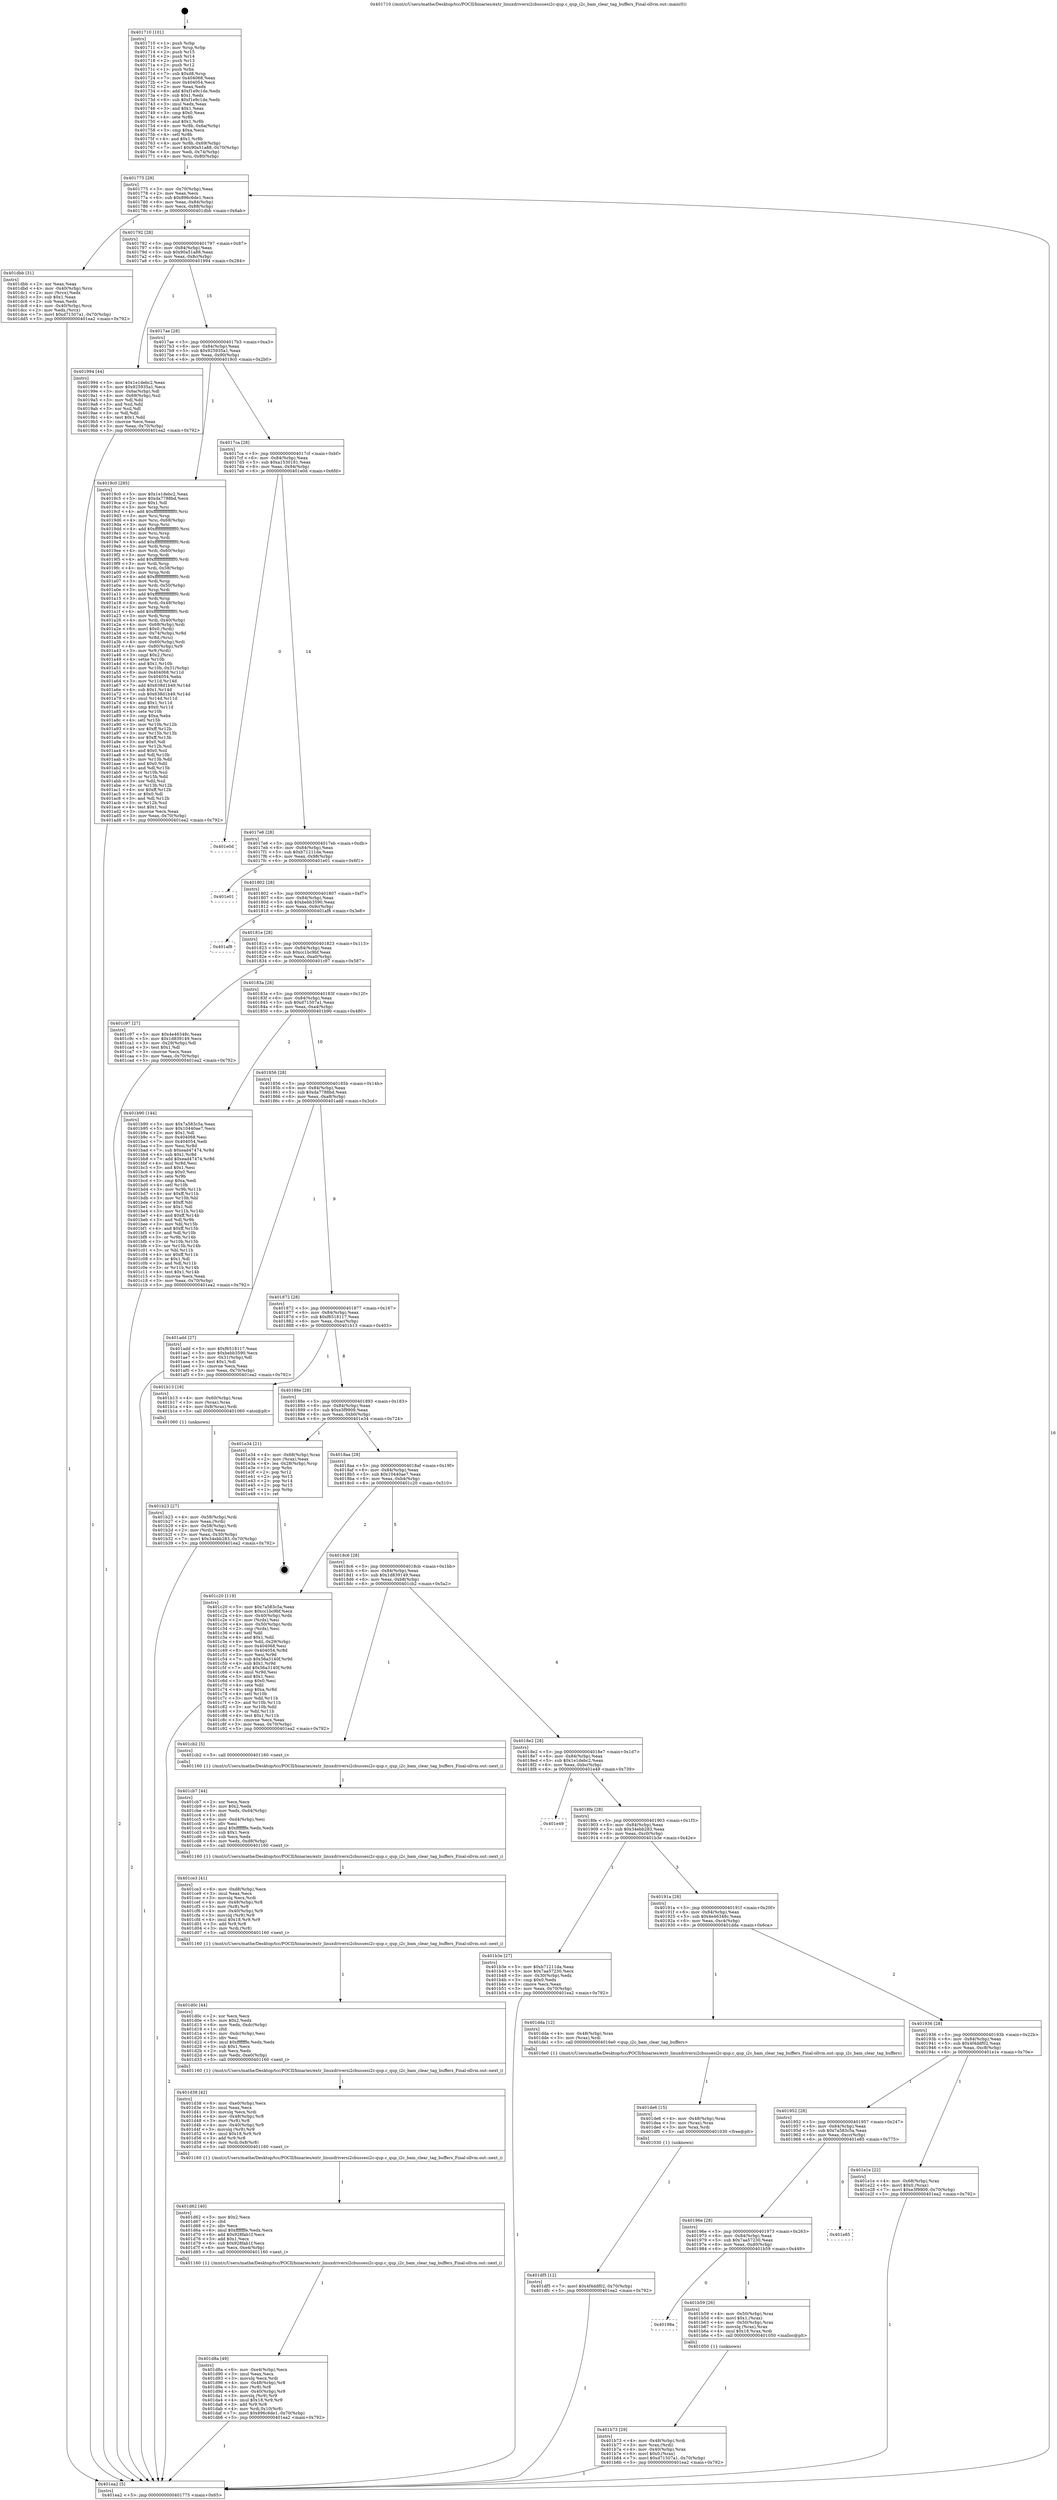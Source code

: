 digraph "0x401710" {
  label = "0x401710 (/mnt/c/Users/mathe/Desktop/tcc/POCII/binaries/extr_linuxdriversi2cbussesi2c-qup.c_qup_i2c_bam_clear_tag_buffers_Final-ollvm.out::main(0))"
  labelloc = "t"
  node[shape=record]

  Entry [label="",width=0.3,height=0.3,shape=circle,fillcolor=black,style=filled]
  "0x401775" [label="{
     0x401775 [29]\l
     | [instrs]\l
     &nbsp;&nbsp;0x401775 \<+3\>: mov -0x70(%rbp),%eax\l
     &nbsp;&nbsp;0x401778 \<+2\>: mov %eax,%ecx\l
     &nbsp;&nbsp;0x40177a \<+6\>: sub $0x896c6de1,%ecx\l
     &nbsp;&nbsp;0x401780 \<+6\>: mov %eax,-0x84(%rbp)\l
     &nbsp;&nbsp;0x401786 \<+6\>: mov %ecx,-0x88(%rbp)\l
     &nbsp;&nbsp;0x40178c \<+6\>: je 0000000000401dbb \<main+0x6ab\>\l
  }"]
  "0x401dbb" [label="{
     0x401dbb [31]\l
     | [instrs]\l
     &nbsp;&nbsp;0x401dbb \<+2\>: xor %eax,%eax\l
     &nbsp;&nbsp;0x401dbd \<+4\>: mov -0x40(%rbp),%rcx\l
     &nbsp;&nbsp;0x401dc1 \<+2\>: mov (%rcx),%edx\l
     &nbsp;&nbsp;0x401dc3 \<+3\>: sub $0x1,%eax\l
     &nbsp;&nbsp;0x401dc6 \<+2\>: sub %eax,%edx\l
     &nbsp;&nbsp;0x401dc8 \<+4\>: mov -0x40(%rbp),%rcx\l
     &nbsp;&nbsp;0x401dcc \<+2\>: mov %edx,(%rcx)\l
     &nbsp;&nbsp;0x401dce \<+7\>: movl $0xd71507a1,-0x70(%rbp)\l
     &nbsp;&nbsp;0x401dd5 \<+5\>: jmp 0000000000401ea2 \<main+0x792\>\l
  }"]
  "0x401792" [label="{
     0x401792 [28]\l
     | [instrs]\l
     &nbsp;&nbsp;0x401792 \<+5\>: jmp 0000000000401797 \<main+0x87\>\l
     &nbsp;&nbsp;0x401797 \<+6\>: mov -0x84(%rbp),%eax\l
     &nbsp;&nbsp;0x40179d \<+5\>: sub $0x90a51a88,%eax\l
     &nbsp;&nbsp;0x4017a2 \<+6\>: mov %eax,-0x8c(%rbp)\l
     &nbsp;&nbsp;0x4017a8 \<+6\>: je 0000000000401994 \<main+0x284\>\l
  }"]
  Exit [label="",width=0.3,height=0.3,shape=circle,fillcolor=black,style=filled,peripheries=2]
  "0x401994" [label="{
     0x401994 [44]\l
     | [instrs]\l
     &nbsp;&nbsp;0x401994 \<+5\>: mov $0x1e1debc2,%eax\l
     &nbsp;&nbsp;0x401999 \<+5\>: mov $0x925935a1,%ecx\l
     &nbsp;&nbsp;0x40199e \<+3\>: mov -0x6a(%rbp),%dl\l
     &nbsp;&nbsp;0x4019a1 \<+4\>: mov -0x69(%rbp),%sil\l
     &nbsp;&nbsp;0x4019a5 \<+3\>: mov %dl,%dil\l
     &nbsp;&nbsp;0x4019a8 \<+3\>: and %sil,%dil\l
     &nbsp;&nbsp;0x4019ab \<+3\>: xor %sil,%dl\l
     &nbsp;&nbsp;0x4019ae \<+3\>: or %dl,%dil\l
     &nbsp;&nbsp;0x4019b1 \<+4\>: test $0x1,%dil\l
     &nbsp;&nbsp;0x4019b5 \<+3\>: cmovne %ecx,%eax\l
     &nbsp;&nbsp;0x4019b8 \<+3\>: mov %eax,-0x70(%rbp)\l
     &nbsp;&nbsp;0x4019bb \<+5\>: jmp 0000000000401ea2 \<main+0x792\>\l
  }"]
  "0x4017ae" [label="{
     0x4017ae [28]\l
     | [instrs]\l
     &nbsp;&nbsp;0x4017ae \<+5\>: jmp 00000000004017b3 \<main+0xa3\>\l
     &nbsp;&nbsp;0x4017b3 \<+6\>: mov -0x84(%rbp),%eax\l
     &nbsp;&nbsp;0x4017b9 \<+5\>: sub $0x925935a1,%eax\l
     &nbsp;&nbsp;0x4017be \<+6\>: mov %eax,-0x90(%rbp)\l
     &nbsp;&nbsp;0x4017c4 \<+6\>: je 00000000004019c0 \<main+0x2b0\>\l
  }"]
  "0x401ea2" [label="{
     0x401ea2 [5]\l
     | [instrs]\l
     &nbsp;&nbsp;0x401ea2 \<+5\>: jmp 0000000000401775 \<main+0x65\>\l
  }"]
  "0x401710" [label="{
     0x401710 [101]\l
     | [instrs]\l
     &nbsp;&nbsp;0x401710 \<+1\>: push %rbp\l
     &nbsp;&nbsp;0x401711 \<+3\>: mov %rsp,%rbp\l
     &nbsp;&nbsp;0x401714 \<+2\>: push %r15\l
     &nbsp;&nbsp;0x401716 \<+2\>: push %r14\l
     &nbsp;&nbsp;0x401718 \<+2\>: push %r13\l
     &nbsp;&nbsp;0x40171a \<+2\>: push %r12\l
     &nbsp;&nbsp;0x40171c \<+1\>: push %rbx\l
     &nbsp;&nbsp;0x40171d \<+7\>: sub $0xd8,%rsp\l
     &nbsp;&nbsp;0x401724 \<+7\>: mov 0x404068,%eax\l
     &nbsp;&nbsp;0x40172b \<+7\>: mov 0x404054,%ecx\l
     &nbsp;&nbsp;0x401732 \<+2\>: mov %eax,%edx\l
     &nbsp;&nbsp;0x401734 \<+6\>: add $0xf1e9c1de,%edx\l
     &nbsp;&nbsp;0x40173a \<+3\>: sub $0x1,%edx\l
     &nbsp;&nbsp;0x40173d \<+6\>: sub $0xf1e9c1de,%edx\l
     &nbsp;&nbsp;0x401743 \<+3\>: imul %edx,%eax\l
     &nbsp;&nbsp;0x401746 \<+3\>: and $0x1,%eax\l
     &nbsp;&nbsp;0x401749 \<+3\>: cmp $0x0,%eax\l
     &nbsp;&nbsp;0x40174c \<+4\>: sete %r8b\l
     &nbsp;&nbsp;0x401750 \<+4\>: and $0x1,%r8b\l
     &nbsp;&nbsp;0x401754 \<+4\>: mov %r8b,-0x6a(%rbp)\l
     &nbsp;&nbsp;0x401758 \<+3\>: cmp $0xa,%ecx\l
     &nbsp;&nbsp;0x40175b \<+4\>: setl %r8b\l
     &nbsp;&nbsp;0x40175f \<+4\>: and $0x1,%r8b\l
     &nbsp;&nbsp;0x401763 \<+4\>: mov %r8b,-0x69(%rbp)\l
     &nbsp;&nbsp;0x401767 \<+7\>: movl $0x90a51a88,-0x70(%rbp)\l
     &nbsp;&nbsp;0x40176e \<+3\>: mov %edi,-0x74(%rbp)\l
     &nbsp;&nbsp;0x401771 \<+4\>: mov %rsi,-0x80(%rbp)\l
  }"]
  "0x401df5" [label="{
     0x401df5 [12]\l
     | [instrs]\l
     &nbsp;&nbsp;0x401df5 \<+7\>: movl $0x4f4ddf02,-0x70(%rbp)\l
     &nbsp;&nbsp;0x401dfc \<+5\>: jmp 0000000000401ea2 \<main+0x792\>\l
  }"]
  "0x4019c0" [label="{
     0x4019c0 [285]\l
     | [instrs]\l
     &nbsp;&nbsp;0x4019c0 \<+5\>: mov $0x1e1debc2,%eax\l
     &nbsp;&nbsp;0x4019c5 \<+5\>: mov $0xda7788bd,%ecx\l
     &nbsp;&nbsp;0x4019ca \<+2\>: mov $0x1,%dl\l
     &nbsp;&nbsp;0x4019cc \<+3\>: mov %rsp,%rsi\l
     &nbsp;&nbsp;0x4019cf \<+4\>: add $0xfffffffffffffff0,%rsi\l
     &nbsp;&nbsp;0x4019d3 \<+3\>: mov %rsi,%rsp\l
     &nbsp;&nbsp;0x4019d6 \<+4\>: mov %rsi,-0x68(%rbp)\l
     &nbsp;&nbsp;0x4019da \<+3\>: mov %rsp,%rsi\l
     &nbsp;&nbsp;0x4019dd \<+4\>: add $0xfffffffffffffff0,%rsi\l
     &nbsp;&nbsp;0x4019e1 \<+3\>: mov %rsi,%rsp\l
     &nbsp;&nbsp;0x4019e4 \<+3\>: mov %rsp,%rdi\l
     &nbsp;&nbsp;0x4019e7 \<+4\>: add $0xfffffffffffffff0,%rdi\l
     &nbsp;&nbsp;0x4019eb \<+3\>: mov %rdi,%rsp\l
     &nbsp;&nbsp;0x4019ee \<+4\>: mov %rdi,-0x60(%rbp)\l
     &nbsp;&nbsp;0x4019f2 \<+3\>: mov %rsp,%rdi\l
     &nbsp;&nbsp;0x4019f5 \<+4\>: add $0xfffffffffffffff0,%rdi\l
     &nbsp;&nbsp;0x4019f9 \<+3\>: mov %rdi,%rsp\l
     &nbsp;&nbsp;0x4019fc \<+4\>: mov %rdi,-0x58(%rbp)\l
     &nbsp;&nbsp;0x401a00 \<+3\>: mov %rsp,%rdi\l
     &nbsp;&nbsp;0x401a03 \<+4\>: add $0xfffffffffffffff0,%rdi\l
     &nbsp;&nbsp;0x401a07 \<+3\>: mov %rdi,%rsp\l
     &nbsp;&nbsp;0x401a0a \<+4\>: mov %rdi,-0x50(%rbp)\l
     &nbsp;&nbsp;0x401a0e \<+3\>: mov %rsp,%rdi\l
     &nbsp;&nbsp;0x401a11 \<+4\>: add $0xfffffffffffffff0,%rdi\l
     &nbsp;&nbsp;0x401a15 \<+3\>: mov %rdi,%rsp\l
     &nbsp;&nbsp;0x401a18 \<+4\>: mov %rdi,-0x48(%rbp)\l
     &nbsp;&nbsp;0x401a1c \<+3\>: mov %rsp,%rdi\l
     &nbsp;&nbsp;0x401a1f \<+4\>: add $0xfffffffffffffff0,%rdi\l
     &nbsp;&nbsp;0x401a23 \<+3\>: mov %rdi,%rsp\l
     &nbsp;&nbsp;0x401a26 \<+4\>: mov %rdi,-0x40(%rbp)\l
     &nbsp;&nbsp;0x401a2a \<+4\>: mov -0x68(%rbp),%rdi\l
     &nbsp;&nbsp;0x401a2e \<+6\>: movl $0x0,(%rdi)\l
     &nbsp;&nbsp;0x401a34 \<+4\>: mov -0x74(%rbp),%r8d\l
     &nbsp;&nbsp;0x401a38 \<+3\>: mov %r8d,(%rsi)\l
     &nbsp;&nbsp;0x401a3b \<+4\>: mov -0x60(%rbp),%rdi\l
     &nbsp;&nbsp;0x401a3f \<+4\>: mov -0x80(%rbp),%r9\l
     &nbsp;&nbsp;0x401a43 \<+3\>: mov %r9,(%rdi)\l
     &nbsp;&nbsp;0x401a46 \<+3\>: cmpl $0x2,(%rsi)\l
     &nbsp;&nbsp;0x401a49 \<+4\>: setne %r10b\l
     &nbsp;&nbsp;0x401a4d \<+4\>: and $0x1,%r10b\l
     &nbsp;&nbsp;0x401a51 \<+4\>: mov %r10b,-0x31(%rbp)\l
     &nbsp;&nbsp;0x401a55 \<+8\>: mov 0x404068,%r11d\l
     &nbsp;&nbsp;0x401a5d \<+7\>: mov 0x404054,%ebx\l
     &nbsp;&nbsp;0x401a64 \<+3\>: mov %r11d,%r14d\l
     &nbsp;&nbsp;0x401a67 \<+7\>: add $0x638d1b49,%r14d\l
     &nbsp;&nbsp;0x401a6e \<+4\>: sub $0x1,%r14d\l
     &nbsp;&nbsp;0x401a72 \<+7\>: sub $0x638d1b49,%r14d\l
     &nbsp;&nbsp;0x401a79 \<+4\>: imul %r14d,%r11d\l
     &nbsp;&nbsp;0x401a7d \<+4\>: and $0x1,%r11d\l
     &nbsp;&nbsp;0x401a81 \<+4\>: cmp $0x0,%r11d\l
     &nbsp;&nbsp;0x401a85 \<+4\>: sete %r10b\l
     &nbsp;&nbsp;0x401a89 \<+3\>: cmp $0xa,%ebx\l
     &nbsp;&nbsp;0x401a8c \<+4\>: setl %r15b\l
     &nbsp;&nbsp;0x401a90 \<+3\>: mov %r10b,%r12b\l
     &nbsp;&nbsp;0x401a93 \<+4\>: xor $0xff,%r12b\l
     &nbsp;&nbsp;0x401a97 \<+3\>: mov %r15b,%r13b\l
     &nbsp;&nbsp;0x401a9a \<+4\>: xor $0xff,%r13b\l
     &nbsp;&nbsp;0x401a9e \<+3\>: xor $0x0,%dl\l
     &nbsp;&nbsp;0x401aa1 \<+3\>: mov %r12b,%sil\l
     &nbsp;&nbsp;0x401aa4 \<+4\>: and $0x0,%sil\l
     &nbsp;&nbsp;0x401aa8 \<+3\>: and %dl,%r10b\l
     &nbsp;&nbsp;0x401aab \<+3\>: mov %r13b,%dil\l
     &nbsp;&nbsp;0x401aae \<+4\>: and $0x0,%dil\l
     &nbsp;&nbsp;0x401ab2 \<+3\>: and %dl,%r15b\l
     &nbsp;&nbsp;0x401ab5 \<+3\>: or %r10b,%sil\l
     &nbsp;&nbsp;0x401ab8 \<+3\>: or %r15b,%dil\l
     &nbsp;&nbsp;0x401abb \<+3\>: xor %dil,%sil\l
     &nbsp;&nbsp;0x401abe \<+3\>: or %r13b,%r12b\l
     &nbsp;&nbsp;0x401ac1 \<+4\>: xor $0xff,%r12b\l
     &nbsp;&nbsp;0x401ac5 \<+3\>: or $0x0,%dl\l
     &nbsp;&nbsp;0x401ac8 \<+3\>: and %dl,%r12b\l
     &nbsp;&nbsp;0x401acb \<+3\>: or %r12b,%sil\l
     &nbsp;&nbsp;0x401ace \<+4\>: test $0x1,%sil\l
     &nbsp;&nbsp;0x401ad2 \<+3\>: cmovne %ecx,%eax\l
     &nbsp;&nbsp;0x401ad5 \<+3\>: mov %eax,-0x70(%rbp)\l
     &nbsp;&nbsp;0x401ad8 \<+5\>: jmp 0000000000401ea2 \<main+0x792\>\l
  }"]
  "0x4017ca" [label="{
     0x4017ca [28]\l
     | [instrs]\l
     &nbsp;&nbsp;0x4017ca \<+5\>: jmp 00000000004017cf \<main+0xbf\>\l
     &nbsp;&nbsp;0x4017cf \<+6\>: mov -0x84(%rbp),%eax\l
     &nbsp;&nbsp;0x4017d5 \<+5\>: sub $0xa1530181,%eax\l
     &nbsp;&nbsp;0x4017da \<+6\>: mov %eax,-0x94(%rbp)\l
     &nbsp;&nbsp;0x4017e0 \<+6\>: je 0000000000401e0d \<main+0x6fd\>\l
  }"]
  "0x401de6" [label="{
     0x401de6 [15]\l
     | [instrs]\l
     &nbsp;&nbsp;0x401de6 \<+4\>: mov -0x48(%rbp),%rax\l
     &nbsp;&nbsp;0x401dea \<+3\>: mov (%rax),%rax\l
     &nbsp;&nbsp;0x401ded \<+3\>: mov %rax,%rdi\l
     &nbsp;&nbsp;0x401df0 \<+5\>: call 0000000000401030 \<free@plt\>\l
     | [calls]\l
     &nbsp;&nbsp;0x401030 \{1\} (unknown)\l
  }"]
  "0x401d8a" [label="{
     0x401d8a [49]\l
     | [instrs]\l
     &nbsp;&nbsp;0x401d8a \<+6\>: mov -0xe4(%rbp),%ecx\l
     &nbsp;&nbsp;0x401d90 \<+3\>: imul %eax,%ecx\l
     &nbsp;&nbsp;0x401d93 \<+3\>: movslq %ecx,%rdi\l
     &nbsp;&nbsp;0x401d96 \<+4\>: mov -0x48(%rbp),%r8\l
     &nbsp;&nbsp;0x401d9a \<+3\>: mov (%r8),%r8\l
     &nbsp;&nbsp;0x401d9d \<+4\>: mov -0x40(%rbp),%r9\l
     &nbsp;&nbsp;0x401da1 \<+3\>: movslq (%r9),%r9\l
     &nbsp;&nbsp;0x401da4 \<+4\>: imul $0x18,%r9,%r9\l
     &nbsp;&nbsp;0x401da8 \<+3\>: add %r9,%r8\l
     &nbsp;&nbsp;0x401dab \<+4\>: mov %rdi,0x10(%r8)\l
     &nbsp;&nbsp;0x401daf \<+7\>: movl $0x896c6de1,-0x70(%rbp)\l
     &nbsp;&nbsp;0x401db6 \<+5\>: jmp 0000000000401ea2 \<main+0x792\>\l
  }"]
  "0x401e0d" [label="{
     0x401e0d\l
  }", style=dashed]
  "0x4017e6" [label="{
     0x4017e6 [28]\l
     | [instrs]\l
     &nbsp;&nbsp;0x4017e6 \<+5\>: jmp 00000000004017eb \<main+0xdb\>\l
     &nbsp;&nbsp;0x4017eb \<+6\>: mov -0x84(%rbp),%eax\l
     &nbsp;&nbsp;0x4017f1 \<+5\>: sub $0xb71211da,%eax\l
     &nbsp;&nbsp;0x4017f6 \<+6\>: mov %eax,-0x98(%rbp)\l
     &nbsp;&nbsp;0x4017fc \<+6\>: je 0000000000401e01 \<main+0x6f1\>\l
  }"]
  "0x401d62" [label="{
     0x401d62 [40]\l
     | [instrs]\l
     &nbsp;&nbsp;0x401d62 \<+5\>: mov $0x2,%ecx\l
     &nbsp;&nbsp;0x401d67 \<+1\>: cltd\l
     &nbsp;&nbsp;0x401d68 \<+2\>: idiv %ecx\l
     &nbsp;&nbsp;0x401d6a \<+6\>: imul $0xfffffffe,%edx,%ecx\l
     &nbsp;&nbsp;0x401d70 \<+6\>: add $0x928fab1f,%ecx\l
     &nbsp;&nbsp;0x401d76 \<+3\>: add $0x1,%ecx\l
     &nbsp;&nbsp;0x401d79 \<+6\>: sub $0x928fab1f,%ecx\l
     &nbsp;&nbsp;0x401d7f \<+6\>: mov %ecx,-0xe4(%rbp)\l
     &nbsp;&nbsp;0x401d85 \<+5\>: call 0000000000401160 \<next_i\>\l
     | [calls]\l
     &nbsp;&nbsp;0x401160 \{1\} (/mnt/c/Users/mathe/Desktop/tcc/POCII/binaries/extr_linuxdriversi2cbussesi2c-qup.c_qup_i2c_bam_clear_tag_buffers_Final-ollvm.out::next_i)\l
  }"]
  "0x401e01" [label="{
     0x401e01\l
  }", style=dashed]
  "0x401802" [label="{
     0x401802 [28]\l
     | [instrs]\l
     &nbsp;&nbsp;0x401802 \<+5\>: jmp 0000000000401807 \<main+0xf7\>\l
     &nbsp;&nbsp;0x401807 \<+6\>: mov -0x84(%rbp),%eax\l
     &nbsp;&nbsp;0x40180d \<+5\>: sub $0xbebb3590,%eax\l
     &nbsp;&nbsp;0x401812 \<+6\>: mov %eax,-0x9c(%rbp)\l
     &nbsp;&nbsp;0x401818 \<+6\>: je 0000000000401af8 \<main+0x3e8\>\l
  }"]
  "0x401d38" [label="{
     0x401d38 [42]\l
     | [instrs]\l
     &nbsp;&nbsp;0x401d38 \<+6\>: mov -0xe0(%rbp),%ecx\l
     &nbsp;&nbsp;0x401d3e \<+3\>: imul %eax,%ecx\l
     &nbsp;&nbsp;0x401d41 \<+3\>: movslq %ecx,%rdi\l
     &nbsp;&nbsp;0x401d44 \<+4\>: mov -0x48(%rbp),%r8\l
     &nbsp;&nbsp;0x401d48 \<+3\>: mov (%r8),%r8\l
     &nbsp;&nbsp;0x401d4b \<+4\>: mov -0x40(%rbp),%r9\l
     &nbsp;&nbsp;0x401d4f \<+3\>: movslq (%r9),%r9\l
     &nbsp;&nbsp;0x401d52 \<+4\>: imul $0x18,%r9,%r9\l
     &nbsp;&nbsp;0x401d56 \<+3\>: add %r9,%r8\l
     &nbsp;&nbsp;0x401d59 \<+4\>: mov %rdi,0x8(%r8)\l
     &nbsp;&nbsp;0x401d5d \<+5\>: call 0000000000401160 \<next_i\>\l
     | [calls]\l
     &nbsp;&nbsp;0x401160 \{1\} (/mnt/c/Users/mathe/Desktop/tcc/POCII/binaries/extr_linuxdriversi2cbussesi2c-qup.c_qup_i2c_bam_clear_tag_buffers_Final-ollvm.out::next_i)\l
  }"]
  "0x401af8" [label="{
     0x401af8\l
  }", style=dashed]
  "0x40181e" [label="{
     0x40181e [28]\l
     | [instrs]\l
     &nbsp;&nbsp;0x40181e \<+5\>: jmp 0000000000401823 \<main+0x113\>\l
     &nbsp;&nbsp;0x401823 \<+6\>: mov -0x84(%rbp),%eax\l
     &nbsp;&nbsp;0x401829 \<+5\>: sub $0xcc1bc9bf,%eax\l
     &nbsp;&nbsp;0x40182e \<+6\>: mov %eax,-0xa0(%rbp)\l
     &nbsp;&nbsp;0x401834 \<+6\>: je 0000000000401c97 \<main+0x587\>\l
  }"]
  "0x401d0c" [label="{
     0x401d0c [44]\l
     | [instrs]\l
     &nbsp;&nbsp;0x401d0c \<+2\>: xor %ecx,%ecx\l
     &nbsp;&nbsp;0x401d0e \<+5\>: mov $0x2,%edx\l
     &nbsp;&nbsp;0x401d13 \<+6\>: mov %edx,-0xdc(%rbp)\l
     &nbsp;&nbsp;0x401d19 \<+1\>: cltd\l
     &nbsp;&nbsp;0x401d1a \<+6\>: mov -0xdc(%rbp),%esi\l
     &nbsp;&nbsp;0x401d20 \<+2\>: idiv %esi\l
     &nbsp;&nbsp;0x401d22 \<+6\>: imul $0xfffffffe,%edx,%edx\l
     &nbsp;&nbsp;0x401d28 \<+3\>: sub $0x1,%ecx\l
     &nbsp;&nbsp;0x401d2b \<+2\>: sub %ecx,%edx\l
     &nbsp;&nbsp;0x401d2d \<+6\>: mov %edx,-0xe0(%rbp)\l
     &nbsp;&nbsp;0x401d33 \<+5\>: call 0000000000401160 \<next_i\>\l
     | [calls]\l
     &nbsp;&nbsp;0x401160 \{1\} (/mnt/c/Users/mathe/Desktop/tcc/POCII/binaries/extr_linuxdriversi2cbussesi2c-qup.c_qup_i2c_bam_clear_tag_buffers_Final-ollvm.out::next_i)\l
  }"]
  "0x401c97" [label="{
     0x401c97 [27]\l
     | [instrs]\l
     &nbsp;&nbsp;0x401c97 \<+5\>: mov $0x4e46348c,%eax\l
     &nbsp;&nbsp;0x401c9c \<+5\>: mov $0x1d839149,%ecx\l
     &nbsp;&nbsp;0x401ca1 \<+3\>: mov -0x29(%rbp),%dl\l
     &nbsp;&nbsp;0x401ca4 \<+3\>: test $0x1,%dl\l
     &nbsp;&nbsp;0x401ca7 \<+3\>: cmovne %ecx,%eax\l
     &nbsp;&nbsp;0x401caa \<+3\>: mov %eax,-0x70(%rbp)\l
     &nbsp;&nbsp;0x401cad \<+5\>: jmp 0000000000401ea2 \<main+0x792\>\l
  }"]
  "0x40183a" [label="{
     0x40183a [28]\l
     | [instrs]\l
     &nbsp;&nbsp;0x40183a \<+5\>: jmp 000000000040183f \<main+0x12f\>\l
     &nbsp;&nbsp;0x40183f \<+6\>: mov -0x84(%rbp),%eax\l
     &nbsp;&nbsp;0x401845 \<+5\>: sub $0xd71507a1,%eax\l
     &nbsp;&nbsp;0x40184a \<+6\>: mov %eax,-0xa4(%rbp)\l
     &nbsp;&nbsp;0x401850 \<+6\>: je 0000000000401b90 \<main+0x480\>\l
  }"]
  "0x401ce3" [label="{
     0x401ce3 [41]\l
     | [instrs]\l
     &nbsp;&nbsp;0x401ce3 \<+6\>: mov -0xd8(%rbp),%ecx\l
     &nbsp;&nbsp;0x401ce9 \<+3\>: imul %eax,%ecx\l
     &nbsp;&nbsp;0x401cec \<+3\>: movslq %ecx,%rdi\l
     &nbsp;&nbsp;0x401cef \<+4\>: mov -0x48(%rbp),%r8\l
     &nbsp;&nbsp;0x401cf3 \<+3\>: mov (%r8),%r8\l
     &nbsp;&nbsp;0x401cf6 \<+4\>: mov -0x40(%rbp),%r9\l
     &nbsp;&nbsp;0x401cfa \<+3\>: movslq (%r9),%r9\l
     &nbsp;&nbsp;0x401cfd \<+4\>: imul $0x18,%r9,%r9\l
     &nbsp;&nbsp;0x401d01 \<+3\>: add %r9,%r8\l
     &nbsp;&nbsp;0x401d04 \<+3\>: mov %rdi,(%r8)\l
     &nbsp;&nbsp;0x401d07 \<+5\>: call 0000000000401160 \<next_i\>\l
     | [calls]\l
     &nbsp;&nbsp;0x401160 \{1\} (/mnt/c/Users/mathe/Desktop/tcc/POCII/binaries/extr_linuxdriversi2cbussesi2c-qup.c_qup_i2c_bam_clear_tag_buffers_Final-ollvm.out::next_i)\l
  }"]
  "0x401b90" [label="{
     0x401b90 [144]\l
     | [instrs]\l
     &nbsp;&nbsp;0x401b90 \<+5\>: mov $0x7a583c5a,%eax\l
     &nbsp;&nbsp;0x401b95 \<+5\>: mov $0x10440ae7,%ecx\l
     &nbsp;&nbsp;0x401b9a \<+2\>: mov $0x1,%dl\l
     &nbsp;&nbsp;0x401b9c \<+7\>: mov 0x404068,%esi\l
     &nbsp;&nbsp;0x401ba3 \<+7\>: mov 0x404054,%edi\l
     &nbsp;&nbsp;0x401baa \<+3\>: mov %esi,%r8d\l
     &nbsp;&nbsp;0x401bad \<+7\>: sub $0xead47474,%r8d\l
     &nbsp;&nbsp;0x401bb4 \<+4\>: sub $0x1,%r8d\l
     &nbsp;&nbsp;0x401bb8 \<+7\>: add $0xead47474,%r8d\l
     &nbsp;&nbsp;0x401bbf \<+4\>: imul %r8d,%esi\l
     &nbsp;&nbsp;0x401bc3 \<+3\>: and $0x1,%esi\l
     &nbsp;&nbsp;0x401bc6 \<+3\>: cmp $0x0,%esi\l
     &nbsp;&nbsp;0x401bc9 \<+4\>: sete %r9b\l
     &nbsp;&nbsp;0x401bcd \<+3\>: cmp $0xa,%edi\l
     &nbsp;&nbsp;0x401bd0 \<+4\>: setl %r10b\l
     &nbsp;&nbsp;0x401bd4 \<+3\>: mov %r9b,%r11b\l
     &nbsp;&nbsp;0x401bd7 \<+4\>: xor $0xff,%r11b\l
     &nbsp;&nbsp;0x401bdb \<+3\>: mov %r10b,%bl\l
     &nbsp;&nbsp;0x401bde \<+3\>: xor $0xff,%bl\l
     &nbsp;&nbsp;0x401be1 \<+3\>: xor $0x1,%dl\l
     &nbsp;&nbsp;0x401be4 \<+3\>: mov %r11b,%r14b\l
     &nbsp;&nbsp;0x401be7 \<+4\>: and $0xff,%r14b\l
     &nbsp;&nbsp;0x401beb \<+3\>: and %dl,%r9b\l
     &nbsp;&nbsp;0x401bee \<+3\>: mov %bl,%r15b\l
     &nbsp;&nbsp;0x401bf1 \<+4\>: and $0xff,%r15b\l
     &nbsp;&nbsp;0x401bf5 \<+3\>: and %dl,%r10b\l
     &nbsp;&nbsp;0x401bf8 \<+3\>: or %r9b,%r14b\l
     &nbsp;&nbsp;0x401bfb \<+3\>: or %r10b,%r15b\l
     &nbsp;&nbsp;0x401bfe \<+3\>: xor %r15b,%r14b\l
     &nbsp;&nbsp;0x401c01 \<+3\>: or %bl,%r11b\l
     &nbsp;&nbsp;0x401c04 \<+4\>: xor $0xff,%r11b\l
     &nbsp;&nbsp;0x401c08 \<+3\>: or $0x1,%dl\l
     &nbsp;&nbsp;0x401c0b \<+3\>: and %dl,%r11b\l
     &nbsp;&nbsp;0x401c0e \<+3\>: or %r11b,%r14b\l
     &nbsp;&nbsp;0x401c11 \<+4\>: test $0x1,%r14b\l
     &nbsp;&nbsp;0x401c15 \<+3\>: cmovne %ecx,%eax\l
     &nbsp;&nbsp;0x401c18 \<+3\>: mov %eax,-0x70(%rbp)\l
     &nbsp;&nbsp;0x401c1b \<+5\>: jmp 0000000000401ea2 \<main+0x792\>\l
  }"]
  "0x401856" [label="{
     0x401856 [28]\l
     | [instrs]\l
     &nbsp;&nbsp;0x401856 \<+5\>: jmp 000000000040185b \<main+0x14b\>\l
     &nbsp;&nbsp;0x40185b \<+6\>: mov -0x84(%rbp),%eax\l
     &nbsp;&nbsp;0x401861 \<+5\>: sub $0xda7788bd,%eax\l
     &nbsp;&nbsp;0x401866 \<+6\>: mov %eax,-0xa8(%rbp)\l
     &nbsp;&nbsp;0x40186c \<+6\>: je 0000000000401add \<main+0x3cd\>\l
  }"]
  "0x401cb7" [label="{
     0x401cb7 [44]\l
     | [instrs]\l
     &nbsp;&nbsp;0x401cb7 \<+2\>: xor %ecx,%ecx\l
     &nbsp;&nbsp;0x401cb9 \<+5\>: mov $0x2,%edx\l
     &nbsp;&nbsp;0x401cbe \<+6\>: mov %edx,-0xd4(%rbp)\l
     &nbsp;&nbsp;0x401cc4 \<+1\>: cltd\l
     &nbsp;&nbsp;0x401cc5 \<+6\>: mov -0xd4(%rbp),%esi\l
     &nbsp;&nbsp;0x401ccb \<+2\>: idiv %esi\l
     &nbsp;&nbsp;0x401ccd \<+6\>: imul $0xfffffffe,%edx,%edx\l
     &nbsp;&nbsp;0x401cd3 \<+3\>: sub $0x1,%ecx\l
     &nbsp;&nbsp;0x401cd6 \<+2\>: sub %ecx,%edx\l
     &nbsp;&nbsp;0x401cd8 \<+6\>: mov %edx,-0xd8(%rbp)\l
     &nbsp;&nbsp;0x401cde \<+5\>: call 0000000000401160 \<next_i\>\l
     | [calls]\l
     &nbsp;&nbsp;0x401160 \{1\} (/mnt/c/Users/mathe/Desktop/tcc/POCII/binaries/extr_linuxdriversi2cbussesi2c-qup.c_qup_i2c_bam_clear_tag_buffers_Final-ollvm.out::next_i)\l
  }"]
  "0x401add" [label="{
     0x401add [27]\l
     | [instrs]\l
     &nbsp;&nbsp;0x401add \<+5\>: mov $0xf6518117,%eax\l
     &nbsp;&nbsp;0x401ae2 \<+5\>: mov $0xbebb3590,%ecx\l
     &nbsp;&nbsp;0x401ae7 \<+3\>: mov -0x31(%rbp),%dl\l
     &nbsp;&nbsp;0x401aea \<+3\>: test $0x1,%dl\l
     &nbsp;&nbsp;0x401aed \<+3\>: cmovne %ecx,%eax\l
     &nbsp;&nbsp;0x401af0 \<+3\>: mov %eax,-0x70(%rbp)\l
     &nbsp;&nbsp;0x401af3 \<+5\>: jmp 0000000000401ea2 \<main+0x792\>\l
  }"]
  "0x401872" [label="{
     0x401872 [28]\l
     | [instrs]\l
     &nbsp;&nbsp;0x401872 \<+5\>: jmp 0000000000401877 \<main+0x167\>\l
     &nbsp;&nbsp;0x401877 \<+6\>: mov -0x84(%rbp),%eax\l
     &nbsp;&nbsp;0x40187d \<+5\>: sub $0xf6518117,%eax\l
     &nbsp;&nbsp;0x401882 \<+6\>: mov %eax,-0xac(%rbp)\l
     &nbsp;&nbsp;0x401888 \<+6\>: je 0000000000401b13 \<main+0x403\>\l
  }"]
  "0x401b73" [label="{
     0x401b73 [29]\l
     | [instrs]\l
     &nbsp;&nbsp;0x401b73 \<+4\>: mov -0x48(%rbp),%rdi\l
     &nbsp;&nbsp;0x401b77 \<+3\>: mov %rax,(%rdi)\l
     &nbsp;&nbsp;0x401b7a \<+4\>: mov -0x40(%rbp),%rax\l
     &nbsp;&nbsp;0x401b7e \<+6\>: movl $0x0,(%rax)\l
     &nbsp;&nbsp;0x401b84 \<+7\>: movl $0xd71507a1,-0x70(%rbp)\l
     &nbsp;&nbsp;0x401b8b \<+5\>: jmp 0000000000401ea2 \<main+0x792\>\l
  }"]
  "0x401b13" [label="{
     0x401b13 [16]\l
     | [instrs]\l
     &nbsp;&nbsp;0x401b13 \<+4\>: mov -0x60(%rbp),%rax\l
     &nbsp;&nbsp;0x401b17 \<+3\>: mov (%rax),%rax\l
     &nbsp;&nbsp;0x401b1a \<+4\>: mov 0x8(%rax),%rdi\l
     &nbsp;&nbsp;0x401b1e \<+5\>: call 0000000000401060 \<atoi@plt\>\l
     | [calls]\l
     &nbsp;&nbsp;0x401060 \{1\} (unknown)\l
  }"]
  "0x40188e" [label="{
     0x40188e [28]\l
     | [instrs]\l
     &nbsp;&nbsp;0x40188e \<+5\>: jmp 0000000000401893 \<main+0x183\>\l
     &nbsp;&nbsp;0x401893 \<+6\>: mov -0x84(%rbp),%eax\l
     &nbsp;&nbsp;0x401899 \<+5\>: sub $0xe3f9909,%eax\l
     &nbsp;&nbsp;0x40189e \<+6\>: mov %eax,-0xb0(%rbp)\l
     &nbsp;&nbsp;0x4018a4 \<+6\>: je 0000000000401e34 \<main+0x724\>\l
  }"]
  "0x401b23" [label="{
     0x401b23 [27]\l
     | [instrs]\l
     &nbsp;&nbsp;0x401b23 \<+4\>: mov -0x58(%rbp),%rdi\l
     &nbsp;&nbsp;0x401b27 \<+2\>: mov %eax,(%rdi)\l
     &nbsp;&nbsp;0x401b29 \<+4\>: mov -0x58(%rbp),%rdi\l
     &nbsp;&nbsp;0x401b2d \<+2\>: mov (%rdi),%eax\l
     &nbsp;&nbsp;0x401b2f \<+3\>: mov %eax,-0x30(%rbp)\l
     &nbsp;&nbsp;0x401b32 \<+7\>: movl $0x34ebb283,-0x70(%rbp)\l
     &nbsp;&nbsp;0x401b39 \<+5\>: jmp 0000000000401ea2 \<main+0x792\>\l
  }"]
  "0x40198a" [label="{
     0x40198a\l
  }", style=dashed]
  "0x401e34" [label="{
     0x401e34 [21]\l
     | [instrs]\l
     &nbsp;&nbsp;0x401e34 \<+4\>: mov -0x68(%rbp),%rax\l
     &nbsp;&nbsp;0x401e38 \<+2\>: mov (%rax),%eax\l
     &nbsp;&nbsp;0x401e3a \<+4\>: lea -0x28(%rbp),%rsp\l
     &nbsp;&nbsp;0x401e3e \<+1\>: pop %rbx\l
     &nbsp;&nbsp;0x401e3f \<+2\>: pop %r12\l
     &nbsp;&nbsp;0x401e41 \<+2\>: pop %r13\l
     &nbsp;&nbsp;0x401e43 \<+2\>: pop %r14\l
     &nbsp;&nbsp;0x401e45 \<+2\>: pop %r15\l
     &nbsp;&nbsp;0x401e47 \<+1\>: pop %rbp\l
     &nbsp;&nbsp;0x401e48 \<+1\>: ret\l
  }"]
  "0x4018aa" [label="{
     0x4018aa [28]\l
     | [instrs]\l
     &nbsp;&nbsp;0x4018aa \<+5\>: jmp 00000000004018af \<main+0x19f\>\l
     &nbsp;&nbsp;0x4018af \<+6\>: mov -0x84(%rbp),%eax\l
     &nbsp;&nbsp;0x4018b5 \<+5\>: sub $0x10440ae7,%eax\l
     &nbsp;&nbsp;0x4018ba \<+6\>: mov %eax,-0xb4(%rbp)\l
     &nbsp;&nbsp;0x4018c0 \<+6\>: je 0000000000401c20 \<main+0x510\>\l
  }"]
  "0x401b59" [label="{
     0x401b59 [26]\l
     | [instrs]\l
     &nbsp;&nbsp;0x401b59 \<+4\>: mov -0x50(%rbp),%rax\l
     &nbsp;&nbsp;0x401b5d \<+6\>: movl $0x1,(%rax)\l
     &nbsp;&nbsp;0x401b63 \<+4\>: mov -0x50(%rbp),%rax\l
     &nbsp;&nbsp;0x401b67 \<+3\>: movslq (%rax),%rax\l
     &nbsp;&nbsp;0x401b6a \<+4\>: imul $0x18,%rax,%rdi\l
     &nbsp;&nbsp;0x401b6e \<+5\>: call 0000000000401050 \<malloc@plt\>\l
     | [calls]\l
     &nbsp;&nbsp;0x401050 \{1\} (unknown)\l
  }"]
  "0x401c20" [label="{
     0x401c20 [119]\l
     | [instrs]\l
     &nbsp;&nbsp;0x401c20 \<+5\>: mov $0x7a583c5a,%eax\l
     &nbsp;&nbsp;0x401c25 \<+5\>: mov $0xcc1bc9bf,%ecx\l
     &nbsp;&nbsp;0x401c2a \<+4\>: mov -0x40(%rbp),%rdx\l
     &nbsp;&nbsp;0x401c2e \<+2\>: mov (%rdx),%esi\l
     &nbsp;&nbsp;0x401c30 \<+4\>: mov -0x50(%rbp),%rdx\l
     &nbsp;&nbsp;0x401c34 \<+2\>: cmp (%rdx),%esi\l
     &nbsp;&nbsp;0x401c36 \<+4\>: setl %dil\l
     &nbsp;&nbsp;0x401c3a \<+4\>: and $0x1,%dil\l
     &nbsp;&nbsp;0x401c3e \<+4\>: mov %dil,-0x29(%rbp)\l
     &nbsp;&nbsp;0x401c42 \<+7\>: mov 0x404068,%esi\l
     &nbsp;&nbsp;0x401c49 \<+8\>: mov 0x404054,%r8d\l
     &nbsp;&nbsp;0x401c51 \<+3\>: mov %esi,%r9d\l
     &nbsp;&nbsp;0x401c54 \<+7\>: sub $0x56a3140f,%r9d\l
     &nbsp;&nbsp;0x401c5b \<+4\>: sub $0x1,%r9d\l
     &nbsp;&nbsp;0x401c5f \<+7\>: add $0x56a3140f,%r9d\l
     &nbsp;&nbsp;0x401c66 \<+4\>: imul %r9d,%esi\l
     &nbsp;&nbsp;0x401c6a \<+3\>: and $0x1,%esi\l
     &nbsp;&nbsp;0x401c6d \<+3\>: cmp $0x0,%esi\l
     &nbsp;&nbsp;0x401c70 \<+4\>: sete %dil\l
     &nbsp;&nbsp;0x401c74 \<+4\>: cmp $0xa,%r8d\l
     &nbsp;&nbsp;0x401c78 \<+4\>: setl %r10b\l
     &nbsp;&nbsp;0x401c7c \<+3\>: mov %dil,%r11b\l
     &nbsp;&nbsp;0x401c7f \<+3\>: and %r10b,%r11b\l
     &nbsp;&nbsp;0x401c82 \<+3\>: xor %r10b,%dil\l
     &nbsp;&nbsp;0x401c85 \<+3\>: or %dil,%r11b\l
     &nbsp;&nbsp;0x401c88 \<+4\>: test $0x1,%r11b\l
     &nbsp;&nbsp;0x401c8c \<+3\>: cmovne %ecx,%eax\l
     &nbsp;&nbsp;0x401c8f \<+3\>: mov %eax,-0x70(%rbp)\l
     &nbsp;&nbsp;0x401c92 \<+5\>: jmp 0000000000401ea2 \<main+0x792\>\l
  }"]
  "0x4018c6" [label="{
     0x4018c6 [28]\l
     | [instrs]\l
     &nbsp;&nbsp;0x4018c6 \<+5\>: jmp 00000000004018cb \<main+0x1bb\>\l
     &nbsp;&nbsp;0x4018cb \<+6\>: mov -0x84(%rbp),%eax\l
     &nbsp;&nbsp;0x4018d1 \<+5\>: sub $0x1d839149,%eax\l
     &nbsp;&nbsp;0x4018d6 \<+6\>: mov %eax,-0xb8(%rbp)\l
     &nbsp;&nbsp;0x4018dc \<+6\>: je 0000000000401cb2 \<main+0x5a2\>\l
  }"]
  "0x40196e" [label="{
     0x40196e [28]\l
     | [instrs]\l
     &nbsp;&nbsp;0x40196e \<+5\>: jmp 0000000000401973 \<main+0x263\>\l
     &nbsp;&nbsp;0x401973 \<+6\>: mov -0x84(%rbp),%eax\l
     &nbsp;&nbsp;0x401979 \<+5\>: sub $0x7aa57230,%eax\l
     &nbsp;&nbsp;0x40197e \<+6\>: mov %eax,-0xd0(%rbp)\l
     &nbsp;&nbsp;0x401984 \<+6\>: je 0000000000401b59 \<main+0x449\>\l
  }"]
  "0x401cb2" [label="{
     0x401cb2 [5]\l
     | [instrs]\l
     &nbsp;&nbsp;0x401cb2 \<+5\>: call 0000000000401160 \<next_i\>\l
     | [calls]\l
     &nbsp;&nbsp;0x401160 \{1\} (/mnt/c/Users/mathe/Desktop/tcc/POCII/binaries/extr_linuxdriversi2cbussesi2c-qup.c_qup_i2c_bam_clear_tag_buffers_Final-ollvm.out::next_i)\l
  }"]
  "0x4018e2" [label="{
     0x4018e2 [28]\l
     | [instrs]\l
     &nbsp;&nbsp;0x4018e2 \<+5\>: jmp 00000000004018e7 \<main+0x1d7\>\l
     &nbsp;&nbsp;0x4018e7 \<+6\>: mov -0x84(%rbp),%eax\l
     &nbsp;&nbsp;0x4018ed \<+5\>: sub $0x1e1debc2,%eax\l
     &nbsp;&nbsp;0x4018f2 \<+6\>: mov %eax,-0xbc(%rbp)\l
     &nbsp;&nbsp;0x4018f8 \<+6\>: je 0000000000401e49 \<main+0x739\>\l
  }"]
  "0x401e85" [label="{
     0x401e85\l
  }", style=dashed]
  "0x401e49" [label="{
     0x401e49\l
  }", style=dashed]
  "0x4018fe" [label="{
     0x4018fe [28]\l
     | [instrs]\l
     &nbsp;&nbsp;0x4018fe \<+5\>: jmp 0000000000401903 \<main+0x1f3\>\l
     &nbsp;&nbsp;0x401903 \<+6\>: mov -0x84(%rbp),%eax\l
     &nbsp;&nbsp;0x401909 \<+5\>: sub $0x34ebb283,%eax\l
     &nbsp;&nbsp;0x40190e \<+6\>: mov %eax,-0xc0(%rbp)\l
     &nbsp;&nbsp;0x401914 \<+6\>: je 0000000000401b3e \<main+0x42e\>\l
  }"]
  "0x401952" [label="{
     0x401952 [28]\l
     | [instrs]\l
     &nbsp;&nbsp;0x401952 \<+5\>: jmp 0000000000401957 \<main+0x247\>\l
     &nbsp;&nbsp;0x401957 \<+6\>: mov -0x84(%rbp),%eax\l
     &nbsp;&nbsp;0x40195d \<+5\>: sub $0x7a583c5a,%eax\l
     &nbsp;&nbsp;0x401962 \<+6\>: mov %eax,-0xcc(%rbp)\l
     &nbsp;&nbsp;0x401968 \<+6\>: je 0000000000401e85 \<main+0x775\>\l
  }"]
  "0x401b3e" [label="{
     0x401b3e [27]\l
     | [instrs]\l
     &nbsp;&nbsp;0x401b3e \<+5\>: mov $0xb71211da,%eax\l
     &nbsp;&nbsp;0x401b43 \<+5\>: mov $0x7aa57230,%ecx\l
     &nbsp;&nbsp;0x401b48 \<+3\>: mov -0x30(%rbp),%edx\l
     &nbsp;&nbsp;0x401b4b \<+3\>: cmp $0x0,%edx\l
     &nbsp;&nbsp;0x401b4e \<+3\>: cmove %ecx,%eax\l
     &nbsp;&nbsp;0x401b51 \<+3\>: mov %eax,-0x70(%rbp)\l
     &nbsp;&nbsp;0x401b54 \<+5\>: jmp 0000000000401ea2 \<main+0x792\>\l
  }"]
  "0x40191a" [label="{
     0x40191a [28]\l
     | [instrs]\l
     &nbsp;&nbsp;0x40191a \<+5\>: jmp 000000000040191f \<main+0x20f\>\l
     &nbsp;&nbsp;0x40191f \<+6\>: mov -0x84(%rbp),%eax\l
     &nbsp;&nbsp;0x401925 \<+5\>: sub $0x4e46348c,%eax\l
     &nbsp;&nbsp;0x40192a \<+6\>: mov %eax,-0xc4(%rbp)\l
     &nbsp;&nbsp;0x401930 \<+6\>: je 0000000000401dda \<main+0x6ca\>\l
  }"]
  "0x401e1e" [label="{
     0x401e1e [22]\l
     | [instrs]\l
     &nbsp;&nbsp;0x401e1e \<+4\>: mov -0x68(%rbp),%rax\l
     &nbsp;&nbsp;0x401e22 \<+6\>: movl $0x0,(%rax)\l
     &nbsp;&nbsp;0x401e28 \<+7\>: movl $0xe3f9909,-0x70(%rbp)\l
     &nbsp;&nbsp;0x401e2f \<+5\>: jmp 0000000000401ea2 \<main+0x792\>\l
  }"]
  "0x401dda" [label="{
     0x401dda [12]\l
     | [instrs]\l
     &nbsp;&nbsp;0x401dda \<+4\>: mov -0x48(%rbp),%rax\l
     &nbsp;&nbsp;0x401dde \<+3\>: mov (%rax),%rdi\l
     &nbsp;&nbsp;0x401de1 \<+5\>: call 00000000004016e0 \<qup_i2c_bam_clear_tag_buffers\>\l
     | [calls]\l
     &nbsp;&nbsp;0x4016e0 \{1\} (/mnt/c/Users/mathe/Desktop/tcc/POCII/binaries/extr_linuxdriversi2cbussesi2c-qup.c_qup_i2c_bam_clear_tag_buffers_Final-ollvm.out::qup_i2c_bam_clear_tag_buffers)\l
  }"]
  "0x401936" [label="{
     0x401936 [28]\l
     | [instrs]\l
     &nbsp;&nbsp;0x401936 \<+5\>: jmp 000000000040193b \<main+0x22b\>\l
     &nbsp;&nbsp;0x40193b \<+6\>: mov -0x84(%rbp),%eax\l
     &nbsp;&nbsp;0x401941 \<+5\>: sub $0x4f4ddf02,%eax\l
     &nbsp;&nbsp;0x401946 \<+6\>: mov %eax,-0xc8(%rbp)\l
     &nbsp;&nbsp;0x40194c \<+6\>: je 0000000000401e1e \<main+0x70e\>\l
  }"]
  Entry -> "0x401710" [label=" 1"]
  "0x401775" -> "0x401dbb" [label=" 1"]
  "0x401775" -> "0x401792" [label=" 16"]
  "0x401e34" -> Exit [label=" 1"]
  "0x401792" -> "0x401994" [label=" 1"]
  "0x401792" -> "0x4017ae" [label=" 15"]
  "0x401994" -> "0x401ea2" [label=" 1"]
  "0x401710" -> "0x401775" [label=" 1"]
  "0x401ea2" -> "0x401775" [label=" 16"]
  "0x401e1e" -> "0x401ea2" [label=" 1"]
  "0x4017ae" -> "0x4019c0" [label=" 1"]
  "0x4017ae" -> "0x4017ca" [label=" 14"]
  "0x401df5" -> "0x401ea2" [label=" 1"]
  "0x4019c0" -> "0x401ea2" [label=" 1"]
  "0x401de6" -> "0x401df5" [label=" 1"]
  "0x4017ca" -> "0x401e0d" [label=" 0"]
  "0x4017ca" -> "0x4017e6" [label=" 14"]
  "0x401dda" -> "0x401de6" [label=" 1"]
  "0x4017e6" -> "0x401e01" [label=" 0"]
  "0x4017e6" -> "0x401802" [label=" 14"]
  "0x401dbb" -> "0x401ea2" [label=" 1"]
  "0x401802" -> "0x401af8" [label=" 0"]
  "0x401802" -> "0x40181e" [label=" 14"]
  "0x401d8a" -> "0x401ea2" [label=" 1"]
  "0x40181e" -> "0x401c97" [label=" 2"]
  "0x40181e" -> "0x40183a" [label=" 12"]
  "0x401d62" -> "0x401d8a" [label=" 1"]
  "0x40183a" -> "0x401b90" [label=" 2"]
  "0x40183a" -> "0x401856" [label=" 10"]
  "0x401d38" -> "0x401d62" [label=" 1"]
  "0x401856" -> "0x401add" [label=" 1"]
  "0x401856" -> "0x401872" [label=" 9"]
  "0x401add" -> "0x401ea2" [label=" 1"]
  "0x401d0c" -> "0x401d38" [label=" 1"]
  "0x401872" -> "0x401b13" [label=" 1"]
  "0x401872" -> "0x40188e" [label=" 8"]
  "0x401b13" -> "0x401b23" [label=" 1"]
  "0x401b23" -> "0x401ea2" [label=" 1"]
  "0x401ce3" -> "0x401d0c" [label=" 1"]
  "0x40188e" -> "0x401e34" [label=" 1"]
  "0x40188e" -> "0x4018aa" [label=" 7"]
  "0x401cb7" -> "0x401ce3" [label=" 1"]
  "0x4018aa" -> "0x401c20" [label=" 2"]
  "0x4018aa" -> "0x4018c6" [label=" 5"]
  "0x401cb2" -> "0x401cb7" [label=" 1"]
  "0x4018c6" -> "0x401cb2" [label=" 1"]
  "0x4018c6" -> "0x4018e2" [label=" 4"]
  "0x401c20" -> "0x401ea2" [label=" 2"]
  "0x4018e2" -> "0x401e49" [label=" 0"]
  "0x4018e2" -> "0x4018fe" [label=" 4"]
  "0x401b90" -> "0x401ea2" [label=" 2"]
  "0x4018fe" -> "0x401b3e" [label=" 1"]
  "0x4018fe" -> "0x40191a" [label=" 3"]
  "0x401b3e" -> "0x401ea2" [label=" 1"]
  "0x401b59" -> "0x401b73" [label=" 1"]
  "0x40191a" -> "0x401dda" [label=" 1"]
  "0x40191a" -> "0x401936" [label=" 2"]
  "0x40196e" -> "0x40198a" [label=" 0"]
  "0x401936" -> "0x401e1e" [label=" 1"]
  "0x401936" -> "0x401952" [label=" 1"]
  "0x401b73" -> "0x401ea2" [label=" 1"]
  "0x401952" -> "0x401e85" [label=" 0"]
  "0x401952" -> "0x40196e" [label=" 1"]
  "0x401c97" -> "0x401ea2" [label=" 2"]
  "0x40196e" -> "0x401b59" [label=" 1"]
}
